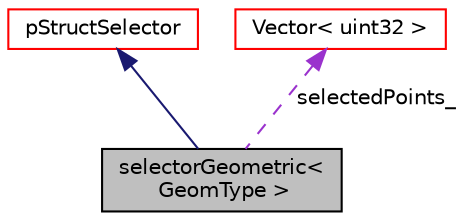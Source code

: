 digraph "selectorGeometric&lt; GeomType &gt;"
{
 // LATEX_PDF_SIZE
  edge [fontname="Helvetica",fontsize="10",labelfontname="Helvetica",labelfontsize="10"];
  node [fontname="Helvetica",fontsize="10",shape=record];
  Node1 [label="selectorGeometric\<\l GeomType \>",height=0.2,width=0.4,color="black", fillcolor="grey75", style="filled", fontcolor="black",tooltip=" "];
  Node2 -> Node1 [dir="back",color="midnightblue",fontsize="10",style="solid",fontname="Helvetica"];
  Node2 [label="pStructSelector",height=0.2,width=0.4,color="red", fillcolor="white", style="filled",URL="$classpFlow_1_1pStructSelector.html",tooltip=" "];
  Node66 -> Node1 [dir="back",color="darkorchid3",fontsize="10",style="dashed",label=" selectedPoints_" ,fontname="Helvetica"];
  Node66 [label="Vector\< uint32 \>",height=0.2,width=0.4,color="red", fillcolor="white", style="filled",URL="$classpFlow_1_1Vector.html",tooltip=" "];
}
